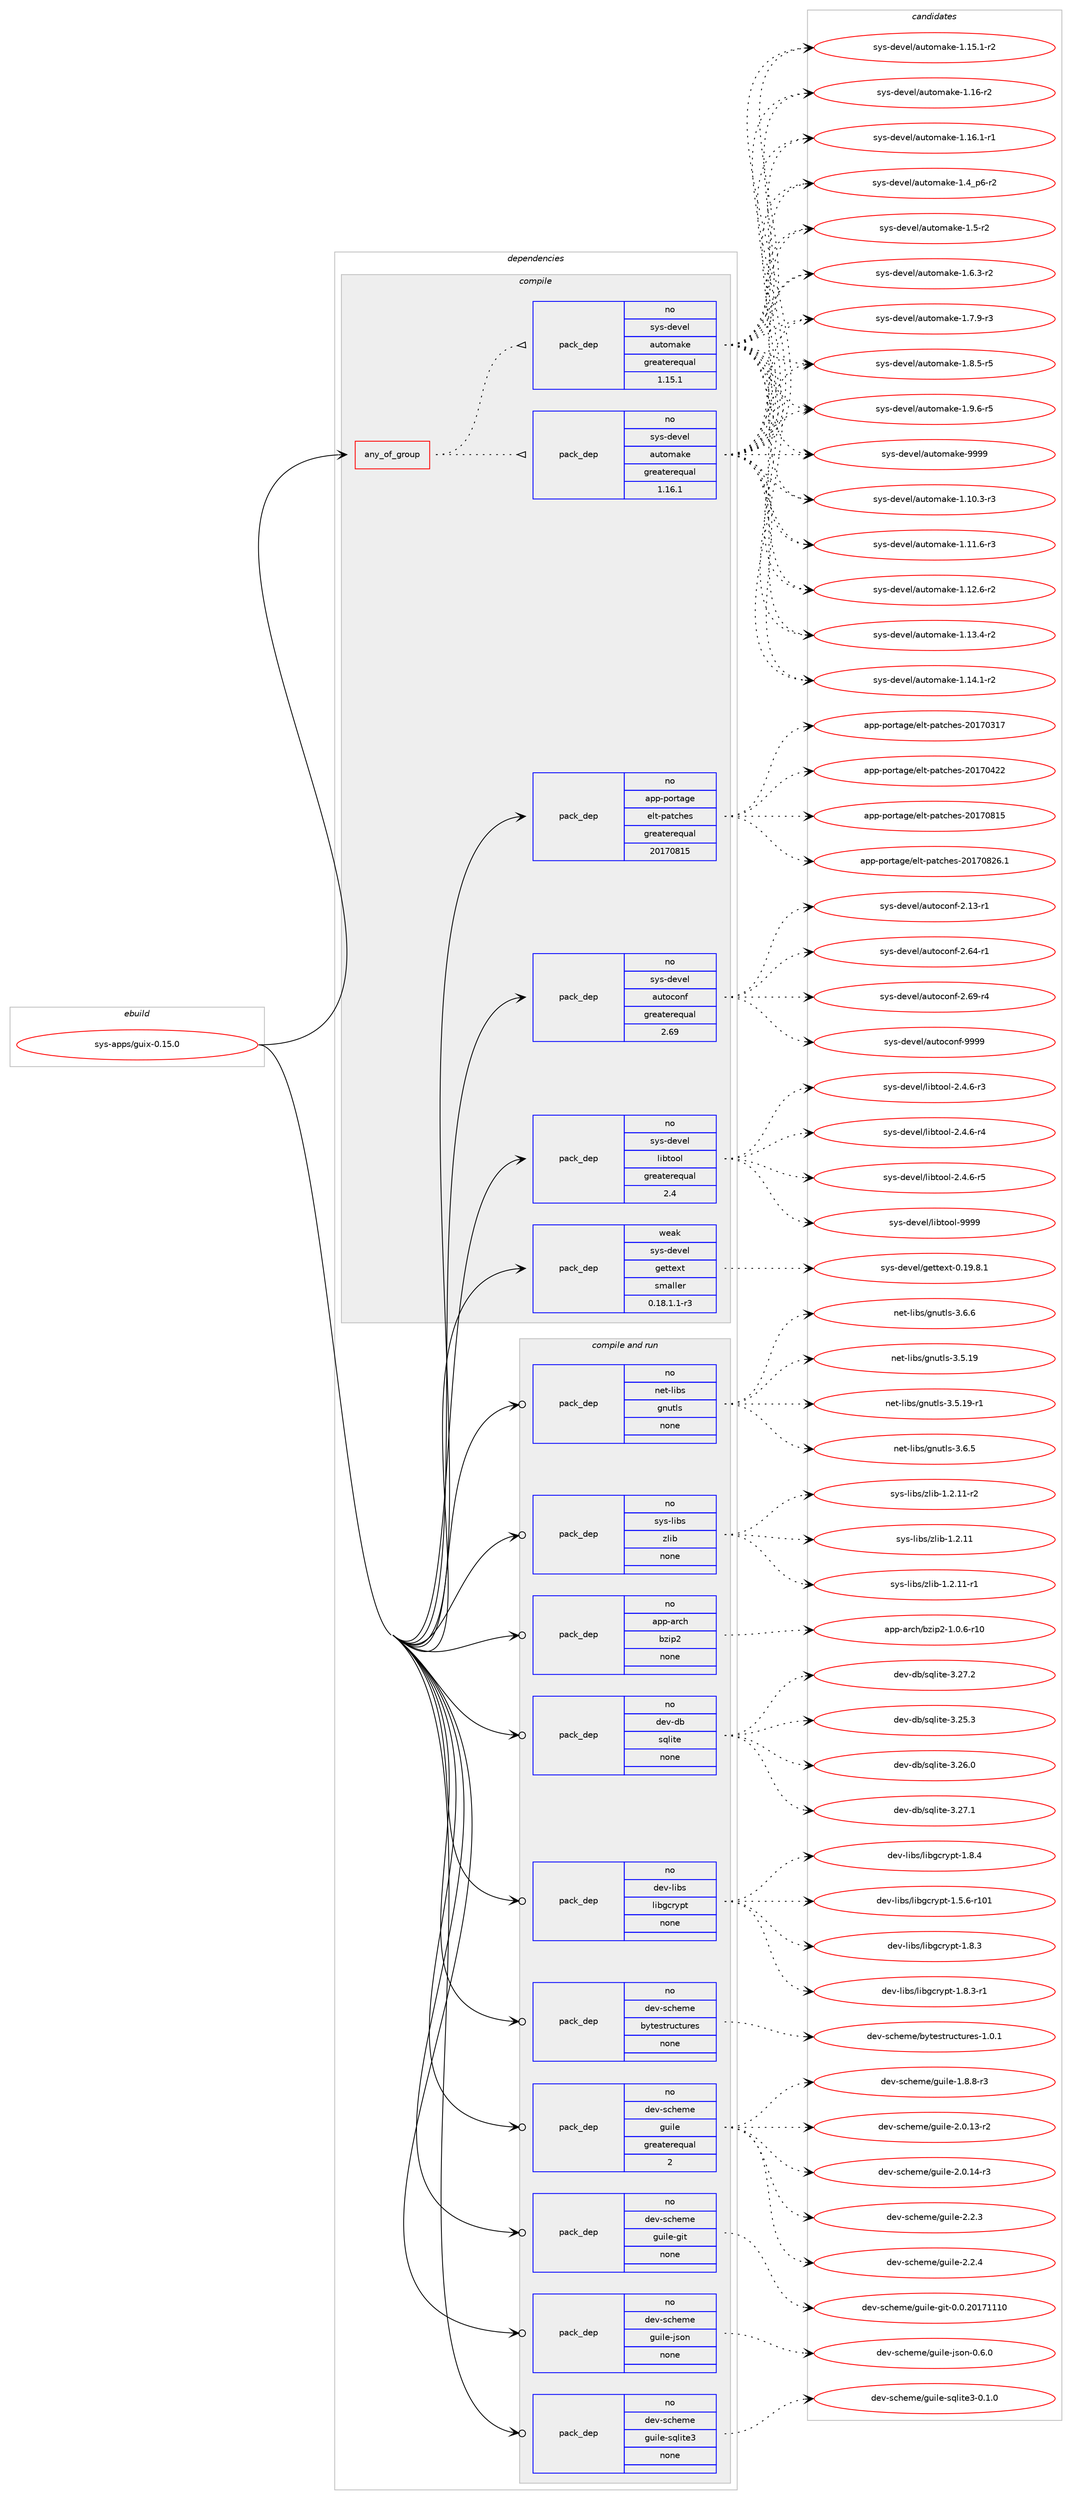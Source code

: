 digraph prolog {

# *************
# Graph options
# *************

newrank=true;
concentrate=true;
compound=true;
graph [rankdir=LR,fontname=Helvetica,fontsize=10,ranksep=1.5];#, ranksep=2.5, nodesep=0.2];
edge  [arrowhead=vee];
node  [fontname=Helvetica,fontsize=10];

# **********
# The ebuild
# **********

subgraph cluster_leftcol {
color=gray;
rank=same;
label=<<i>ebuild</i>>;
id [label="sys-apps/guix-0.15.0", color=red, width=4, href="../sys-apps/guix-0.15.0.svg"];
}

# ****************
# The dependencies
# ****************

subgraph cluster_midcol {
color=gray;
label=<<i>dependencies</i>>;
subgraph cluster_compile {
fillcolor="#eeeeee";
style=filled;
label=<<i>compile</i>>;
subgraph any27108 {
dependency1711417 [label=<<TABLE BORDER="0" CELLBORDER="1" CELLSPACING="0" CELLPADDING="4"><TR><TD CELLPADDING="10">any_of_group</TD></TR></TABLE>>, shape=none, color=red];subgraph pack1227218 {
dependency1711418 [label=<<TABLE BORDER="0" CELLBORDER="1" CELLSPACING="0" CELLPADDING="4" WIDTH="220"><TR><TD ROWSPAN="6" CELLPADDING="30">pack_dep</TD></TR><TR><TD WIDTH="110">no</TD></TR><TR><TD>sys-devel</TD></TR><TR><TD>automake</TD></TR><TR><TD>greaterequal</TD></TR><TR><TD>1.16.1</TD></TR></TABLE>>, shape=none, color=blue];
}
dependency1711417:e -> dependency1711418:w [weight=20,style="dotted",arrowhead="oinv"];
subgraph pack1227219 {
dependency1711419 [label=<<TABLE BORDER="0" CELLBORDER="1" CELLSPACING="0" CELLPADDING="4" WIDTH="220"><TR><TD ROWSPAN="6" CELLPADDING="30">pack_dep</TD></TR><TR><TD WIDTH="110">no</TD></TR><TR><TD>sys-devel</TD></TR><TR><TD>automake</TD></TR><TR><TD>greaterequal</TD></TR><TR><TD>1.15.1</TD></TR></TABLE>>, shape=none, color=blue];
}
dependency1711417:e -> dependency1711419:w [weight=20,style="dotted",arrowhead="oinv"];
}
id:e -> dependency1711417:w [weight=20,style="solid",arrowhead="vee"];
subgraph pack1227220 {
dependency1711420 [label=<<TABLE BORDER="0" CELLBORDER="1" CELLSPACING="0" CELLPADDING="4" WIDTH="220"><TR><TD ROWSPAN="6" CELLPADDING="30">pack_dep</TD></TR><TR><TD WIDTH="110">no</TD></TR><TR><TD>app-portage</TD></TR><TR><TD>elt-patches</TD></TR><TR><TD>greaterequal</TD></TR><TR><TD>20170815</TD></TR></TABLE>>, shape=none, color=blue];
}
id:e -> dependency1711420:w [weight=20,style="solid",arrowhead="vee"];
subgraph pack1227221 {
dependency1711421 [label=<<TABLE BORDER="0" CELLBORDER="1" CELLSPACING="0" CELLPADDING="4" WIDTH="220"><TR><TD ROWSPAN="6" CELLPADDING="30">pack_dep</TD></TR><TR><TD WIDTH="110">no</TD></TR><TR><TD>sys-devel</TD></TR><TR><TD>autoconf</TD></TR><TR><TD>greaterequal</TD></TR><TR><TD>2.69</TD></TR></TABLE>>, shape=none, color=blue];
}
id:e -> dependency1711421:w [weight=20,style="solid",arrowhead="vee"];
subgraph pack1227222 {
dependency1711422 [label=<<TABLE BORDER="0" CELLBORDER="1" CELLSPACING="0" CELLPADDING="4" WIDTH="220"><TR><TD ROWSPAN="6" CELLPADDING="30">pack_dep</TD></TR><TR><TD WIDTH="110">no</TD></TR><TR><TD>sys-devel</TD></TR><TR><TD>libtool</TD></TR><TR><TD>greaterequal</TD></TR><TR><TD>2.4</TD></TR></TABLE>>, shape=none, color=blue];
}
id:e -> dependency1711422:w [weight=20,style="solid",arrowhead="vee"];
subgraph pack1227223 {
dependency1711423 [label=<<TABLE BORDER="0" CELLBORDER="1" CELLSPACING="0" CELLPADDING="4" WIDTH="220"><TR><TD ROWSPAN="6" CELLPADDING="30">pack_dep</TD></TR><TR><TD WIDTH="110">weak</TD></TR><TR><TD>sys-devel</TD></TR><TR><TD>gettext</TD></TR><TR><TD>smaller</TD></TR><TR><TD>0.18.1.1-r3</TD></TR></TABLE>>, shape=none, color=blue];
}
id:e -> dependency1711423:w [weight=20,style="solid",arrowhead="vee"];
}
subgraph cluster_compileandrun {
fillcolor="#eeeeee";
style=filled;
label=<<i>compile and run</i>>;
subgraph pack1227224 {
dependency1711424 [label=<<TABLE BORDER="0" CELLBORDER="1" CELLSPACING="0" CELLPADDING="4" WIDTH="220"><TR><TD ROWSPAN="6" CELLPADDING="30">pack_dep</TD></TR><TR><TD WIDTH="110">no</TD></TR><TR><TD>app-arch</TD></TR><TR><TD>bzip2</TD></TR><TR><TD>none</TD></TR><TR><TD></TD></TR></TABLE>>, shape=none, color=blue];
}
id:e -> dependency1711424:w [weight=20,style="solid",arrowhead="odotvee"];
subgraph pack1227225 {
dependency1711425 [label=<<TABLE BORDER="0" CELLBORDER="1" CELLSPACING="0" CELLPADDING="4" WIDTH="220"><TR><TD ROWSPAN="6" CELLPADDING="30">pack_dep</TD></TR><TR><TD WIDTH="110">no</TD></TR><TR><TD>dev-db</TD></TR><TR><TD>sqlite</TD></TR><TR><TD>none</TD></TR><TR><TD></TD></TR></TABLE>>, shape=none, color=blue];
}
id:e -> dependency1711425:w [weight=20,style="solid",arrowhead="odotvee"];
subgraph pack1227226 {
dependency1711426 [label=<<TABLE BORDER="0" CELLBORDER="1" CELLSPACING="0" CELLPADDING="4" WIDTH="220"><TR><TD ROWSPAN="6" CELLPADDING="30">pack_dep</TD></TR><TR><TD WIDTH="110">no</TD></TR><TR><TD>dev-libs</TD></TR><TR><TD>libgcrypt</TD></TR><TR><TD>none</TD></TR><TR><TD></TD></TR></TABLE>>, shape=none, color=blue];
}
id:e -> dependency1711426:w [weight=20,style="solid",arrowhead="odotvee"];
subgraph pack1227227 {
dependency1711427 [label=<<TABLE BORDER="0" CELLBORDER="1" CELLSPACING="0" CELLPADDING="4" WIDTH="220"><TR><TD ROWSPAN="6" CELLPADDING="30">pack_dep</TD></TR><TR><TD WIDTH="110">no</TD></TR><TR><TD>dev-scheme</TD></TR><TR><TD>bytestructures</TD></TR><TR><TD>none</TD></TR><TR><TD></TD></TR></TABLE>>, shape=none, color=blue];
}
id:e -> dependency1711427:w [weight=20,style="solid",arrowhead="odotvee"];
subgraph pack1227228 {
dependency1711428 [label=<<TABLE BORDER="0" CELLBORDER="1" CELLSPACING="0" CELLPADDING="4" WIDTH="220"><TR><TD ROWSPAN="6" CELLPADDING="30">pack_dep</TD></TR><TR><TD WIDTH="110">no</TD></TR><TR><TD>dev-scheme</TD></TR><TR><TD>guile</TD></TR><TR><TD>greaterequal</TD></TR><TR><TD>2</TD></TR></TABLE>>, shape=none, color=blue];
}
id:e -> dependency1711428:w [weight=20,style="solid",arrowhead="odotvee"];
subgraph pack1227229 {
dependency1711429 [label=<<TABLE BORDER="0" CELLBORDER="1" CELLSPACING="0" CELLPADDING="4" WIDTH="220"><TR><TD ROWSPAN="6" CELLPADDING="30">pack_dep</TD></TR><TR><TD WIDTH="110">no</TD></TR><TR><TD>dev-scheme</TD></TR><TR><TD>guile-git</TD></TR><TR><TD>none</TD></TR><TR><TD></TD></TR></TABLE>>, shape=none, color=blue];
}
id:e -> dependency1711429:w [weight=20,style="solid",arrowhead="odotvee"];
subgraph pack1227230 {
dependency1711430 [label=<<TABLE BORDER="0" CELLBORDER="1" CELLSPACING="0" CELLPADDING="4" WIDTH="220"><TR><TD ROWSPAN="6" CELLPADDING="30">pack_dep</TD></TR><TR><TD WIDTH="110">no</TD></TR><TR><TD>dev-scheme</TD></TR><TR><TD>guile-json</TD></TR><TR><TD>none</TD></TR><TR><TD></TD></TR></TABLE>>, shape=none, color=blue];
}
id:e -> dependency1711430:w [weight=20,style="solid",arrowhead="odotvee"];
subgraph pack1227231 {
dependency1711431 [label=<<TABLE BORDER="0" CELLBORDER="1" CELLSPACING="0" CELLPADDING="4" WIDTH="220"><TR><TD ROWSPAN="6" CELLPADDING="30">pack_dep</TD></TR><TR><TD WIDTH="110">no</TD></TR><TR><TD>dev-scheme</TD></TR><TR><TD>guile-sqlite3</TD></TR><TR><TD>none</TD></TR><TR><TD></TD></TR></TABLE>>, shape=none, color=blue];
}
id:e -> dependency1711431:w [weight=20,style="solid",arrowhead="odotvee"];
subgraph pack1227232 {
dependency1711432 [label=<<TABLE BORDER="0" CELLBORDER="1" CELLSPACING="0" CELLPADDING="4" WIDTH="220"><TR><TD ROWSPAN="6" CELLPADDING="30">pack_dep</TD></TR><TR><TD WIDTH="110">no</TD></TR><TR><TD>net-libs</TD></TR><TR><TD>gnutls</TD></TR><TR><TD>none</TD></TR><TR><TD></TD></TR></TABLE>>, shape=none, color=blue];
}
id:e -> dependency1711432:w [weight=20,style="solid",arrowhead="odotvee"];
subgraph pack1227233 {
dependency1711433 [label=<<TABLE BORDER="0" CELLBORDER="1" CELLSPACING="0" CELLPADDING="4" WIDTH="220"><TR><TD ROWSPAN="6" CELLPADDING="30">pack_dep</TD></TR><TR><TD WIDTH="110">no</TD></TR><TR><TD>sys-libs</TD></TR><TR><TD>zlib</TD></TR><TR><TD>none</TD></TR><TR><TD></TD></TR></TABLE>>, shape=none, color=blue];
}
id:e -> dependency1711433:w [weight=20,style="solid",arrowhead="odotvee"];
}
subgraph cluster_run {
fillcolor="#eeeeee";
style=filled;
label=<<i>run</i>>;
}
}

# **************
# The candidates
# **************

subgraph cluster_choices {
rank=same;
color=gray;
label=<<i>candidates</i>>;

subgraph choice1227218 {
color=black;
nodesep=1;
choice11512111545100101118101108479711711611110997107101454946494846514511451 [label="sys-devel/automake-1.10.3-r3", color=red, width=4,href="../sys-devel/automake-1.10.3-r3.svg"];
choice11512111545100101118101108479711711611110997107101454946494946544511451 [label="sys-devel/automake-1.11.6-r3", color=red, width=4,href="../sys-devel/automake-1.11.6-r3.svg"];
choice11512111545100101118101108479711711611110997107101454946495046544511450 [label="sys-devel/automake-1.12.6-r2", color=red, width=4,href="../sys-devel/automake-1.12.6-r2.svg"];
choice11512111545100101118101108479711711611110997107101454946495146524511450 [label="sys-devel/automake-1.13.4-r2", color=red, width=4,href="../sys-devel/automake-1.13.4-r2.svg"];
choice11512111545100101118101108479711711611110997107101454946495246494511450 [label="sys-devel/automake-1.14.1-r2", color=red, width=4,href="../sys-devel/automake-1.14.1-r2.svg"];
choice11512111545100101118101108479711711611110997107101454946495346494511450 [label="sys-devel/automake-1.15.1-r2", color=red, width=4,href="../sys-devel/automake-1.15.1-r2.svg"];
choice1151211154510010111810110847971171161111099710710145494649544511450 [label="sys-devel/automake-1.16-r2", color=red, width=4,href="../sys-devel/automake-1.16-r2.svg"];
choice11512111545100101118101108479711711611110997107101454946495446494511449 [label="sys-devel/automake-1.16.1-r1", color=red, width=4,href="../sys-devel/automake-1.16.1-r1.svg"];
choice115121115451001011181011084797117116111109971071014549465295112544511450 [label="sys-devel/automake-1.4_p6-r2", color=red, width=4,href="../sys-devel/automake-1.4_p6-r2.svg"];
choice11512111545100101118101108479711711611110997107101454946534511450 [label="sys-devel/automake-1.5-r2", color=red, width=4,href="../sys-devel/automake-1.5-r2.svg"];
choice115121115451001011181011084797117116111109971071014549465446514511450 [label="sys-devel/automake-1.6.3-r2", color=red, width=4,href="../sys-devel/automake-1.6.3-r2.svg"];
choice115121115451001011181011084797117116111109971071014549465546574511451 [label="sys-devel/automake-1.7.9-r3", color=red, width=4,href="../sys-devel/automake-1.7.9-r3.svg"];
choice115121115451001011181011084797117116111109971071014549465646534511453 [label="sys-devel/automake-1.8.5-r5", color=red, width=4,href="../sys-devel/automake-1.8.5-r5.svg"];
choice115121115451001011181011084797117116111109971071014549465746544511453 [label="sys-devel/automake-1.9.6-r5", color=red, width=4,href="../sys-devel/automake-1.9.6-r5.svg"];
choice115121115451001011181011084797117116111109971071014557575757 [label="sys-devel/automake-9999", color=red, width=4,href="../sys-devel/automake-9999.svg"];
dependency1711418:e -> choice11512111545100101118101108479711711611110997107101454946494846514511451:w [style=dotted,weight="100"];
dependency1711418:e -> choice11512111545100101118101108479711711611110997107101454946494946544511451:w [style=dotted,weight="100"];
dependency1711418:e -> choice11512111545100101118101108479711711611110997107101454946495046544511450:w [style=dotted,weight="100"];
dependency1711418:e -> choice11512111545100101118101108479711711611110997107101454946495146524511450:w [style=dotted,weight="100"];
dependency1711418:e -> choice11512111545100101118101108479711711611110997107101454946495246494511450:w [style=dotted,weight="100"];
dependency1711418:e -> choice11512111545100101118101108479711711611110997107101454946495346494511450:w [style=dotted,weight="100"];
dependency1711418:e -> choice1151211154510010111810110847971171161111099710710145494649544511450:w [style=dotted,weight="100"];
dependency1711418:e -> choice11512111545100101118101108479711711611110997107101454946495446494511449:w [style=dotted,weight="100"];
dependency1711418:e -> choice115121115451001011181011084797117116111109971071014549465295112544511450:w [style=dotted,weight="100"];
dependency1711418:e -> choice11512111545100101118101108479711711611110997107101454946534511450:w [style=dotted,weight="100"];
dependency1711418:e -> choice115121115451001011181011084797117116111109971071014549465446514511450:w [style=dotted,weight="100"];
dependency1711418:e -> choice115121115451001011181011084797117116111109971071014549465546574511451:w [style=dotted,weight="100"];
dependency1711418:e -> choice115121115451001011181011084797117116111109971071014549465646534511453:w [style=dotted,weight="100"];
dependency1711418:e -> choice115121115451001011181011084797117116111109971071014549465746544511453:w [style=dotted,weight="100"];
dependency1711418:e -> choice115121115451001011181011084797117116111109971071014557575757:w [style=dotted,weight="100"];
}
subgraph choice1227219 {
color=black;
nodesep=1;
choice11512111545100101118101108479711711611110997107101454946494846514511451 [label="sys-devel/automake-1.10.3-r3", color=red, width=4,href="../sys-devel/automake-1.10.3-r3.svg"];
choice11512111545100101118101108479711711611110997107101454946494946544511451 [label="sys-devel/automake-1.11.6-r3", color=red, width=4,href="../sys-devel/automake-1.11.6-r3.svg"];
choice11512111545100101118101108479711711611110997107101454946495046544511450 [label="sys-devel/automake-1.12.6-r2", color=red, width=4,href="../sys-devel/automake-1.12.6-r2.svg"];
choice11512111545100101118101108479711711611110997107101454946495146524511450 [label="sys-devel/automake-1.13.4-r2", color=red, width=4,href="../sys-devel/automake-1.13.4-r2.svg"];
choice11512111545100101118101108479711711611110997107101454946495246494511450 [label="sys-devel/automake-1.14.1-r2", color=red, width=4,href="../sys-devel/automake-1.14.1-r2.svg"];
choice11512111545100101118101108479711711611110997107101454946495346494511450 [label="sys-devel/automake-1.15.1-r2", color=red, width=4,href="../sys-devel/automake-1.15.1-r2.svg"];
choice1151211154510010111810110847971171161111099710710145494649544511450 [label="sys-devel/automake-1.16-r2", color=red, width=4,href="../sys-devel/automake-1.16-r2.svg"];
choice11512111545100101118101108479711711611110997107101454946495446494511449 [label="sys-devel/automake-1.16.1-r1", color=red, width=4,href="../sys-devel/automake-1.16.1-r1.svg"];
choice115121115451001011181011084797117116111109971071014549465295112544511450 [label="sys-devel/automake-1.4_p6-r2", color=red, width=4,href="../sys-devel/automake-1.4_p6-r2.svg"];
choice11512111545100101118101108479711711611110997107101454946534511450 [label="sys-devel/automake-1.5-r2", color=red, width=4,href="../sys-devel/automake-1.5-r2.svg"];
choice115121115451001011181011084797117116111109971071014549465446514511450 [label="sys-devel/automake-1.6.3-r2", color=red, width=4,href="../sys-devel/automake-1.6.3-r2.svg"];
choice115121115451001011181011084797117116111109971071014549465546574511451 [label="sys-devel/automake-1.7.9-r3", color=red, width=4,href="../sys-devel/automake-1.7.9-r3.svg"];
choice115121115451001011181011084797117116111109971071014549465646534511453 [label="sys-devel/automake-1.8.5-r5", color=red, width=4,href="../sys-devel/automake-1.8.5-r5.svg"];
choice115121115451001011181011084797117116111109971071014549465746544511453 [label="sys-devel/automake-1.9.6-r5", color=red, width=4,href="../sys-devel/automake-1.9.6-r5.svg"];
choice115121115451001011181011084797117116111109971071014557575757 [label="sys-devel/automake-9999", color=red, width=4,href="../sys-devel/automake-9999.svg"];
dependency1711419:e -> choice11512111545100101118101108479711711611110997107101454946494846514511451:w [style=dotted,weight="100"];
dependency1711419:e -> choice11512111545100101118101108479711711611110997107101454946494946544511451:w [style=dotted,weight="100"];
dependency1711419:e -> choice11512111545100101118101108479711711611110997107101454946495046544511450:w [style=dotted,weight="100"];
dependency1711419:e -> choice11512111545100101118101108479711711611110997107101454946495146524511450:w [style=dotted,weight="100"];
dependency1711419:e -> choice11512111545100101118101108479711711611110997107101454946495246494511450:w [style=dotted,weight="100"];
dependency1711419:e -> choice11512111545100101118101108479711711611110997107101454946495346494511450:w [style=dotted,weight="100"];
dependency1711419:e -> choice1151211154510010111810110847971171161111099710710145494649544511450:w [style=dotted,weight="100"];
dependency1711419:e -> choice11512111545100101118101108479711711611110997107101454946495446494511449:w [style=dotted,weight="100"];
dependency1711419:e -> choice115121115451001011181011084797117116111109971071014549465295112544511450:w [style=dotted,weight="100"];
dependency1711419:e -> choice11512111545100101118101108479711711611110997107101454946534511450:w [style=dotted,weight="100"];
dependency1711419:e -> choice115121115451001011181011084797117116111109971071014549465446514511450:w [style=dotted,weight="100"];
dependency1711419:e -> choice115121115451001011181011084797117116111109971071014549465546574511451:w [style=dotted,weight="100"];
dependency1711419:e -> choice115121115451001011181011084797117116111109971071014549465646534511453:w [style=dotted,weight="100"];
dependency1711419:e -> choice115121115451001011181011084797117116111109971071014549465746544511453:w [style=dotted,weight="100"];
dependency1711419:e -> choice115121115451001011181011084797117116111109971071014557575757:w [style=dotted,weight="100"];
}
subgraph choice1227220 {
color=black;
nodesep=1;
choice97112112451121111141169710310147101108116451129711699104101115455048495548514955 [label="app-portage/elt-patches-20170317", color=red, width=4,href="../app-portage/elt-patches-20170317.svg"];
choice97112112451121111141169710310147101108116451129711699104101115455048495548525050 [label="app-portage/elt-patches-20170422", color=red, width=4,href="../app-portage/elt-patches-20170422.svg"];
choice97112112451121111141169710310147101108116451129711699104101115455048495548564953 [label="app-portage/elt-patches-20170815", color=red, width=4,href="../app-portage/elt-patches-20170815.svg"];
choice971121124511211111411697103101471011081164511297116991041011154550484955485650544649 [label="app-portage/elt-patches-20170826.1", color=red, width=4,href="../app-portage/elt-patches-20170826.1.svg"];
dependency1711420:e -> choice97112112451121111141169710310147101108116451129711699104101115455048495548514955:w [style=dotted,weight="100"];
dependency1711420:e -> choice97112112451121111141169710310147101108116451129711699104101115455048495548525050:w [style=dotted,weight="100"];
dependency1711420:e -> choice97112112451121111141169710310147101108116451129711699104101115455048495548564953:w [style=dotted,weight="100"];
dependency1711420:e -> choice971121124511211111411697103101471011081164511297116991041011154550484955485650544649:w [style=dotted,weight="100"];
}
subgraph choice1227221 {
color=black;
nodesep=1;
choice1151211154510010111810110847971171161119911111010245504649514511449 [label="sys-devel/autoconf-2.13-r1", color=red, width=4,href="../sys-devel/autoconf-2.13-r1.svg"];
choice1151211154510010111810110847971171161119911111010245504654524511449 [label="sys-devel/autoconf-2.64-r1", color=red, width=4,href="../sys-devel/autoconf-2.64-r1.svg"];
choice1151211154510010111810110847971171161119911111010245504654574511452 [label="sys-devel/autoconf-2.69-r4", color=red, width=4,href="../sys-devel/autoconf-2.69-r4.svg"];
choice115121115451001011181011084797117116111991111101024557575757 [label="sys-devel/autoconf-9999", color=red, width=4,href="../sys-devel/autoconf-9999.svg"];
dependency1711421:e -> choice1151211154510010111810110847971171161119911111010245504649514511449:w [style=dotted,weight="100"];
dependency1711421:e -> choice1151211154510010111810110847971171161119911111010245504654524511449:w [style=dotted,weight="100"];
dependency1711421:e -> choice1151211154510010111810110847971171161119911111010245504654574511452:w [style=dotted,weight="100"];
dependency1711421:e -> choice115121115451001011181011084797117116111991111101024557575757:w [style=dotted,weight="100"];
}
subgraph choice1227222 {
color=black;
nodesep=1;
choice1151211154510010111810110847108105981161111111084550465246544511451 [label="sys-devel/libtool-2.4.6-r3", color=red, width=4,href="../sys-devel/libtool-2.4.6-r3.svg"];
choice1151211154510010111810110847108105981161111111084550465246544511452 [label="sys-devel/libtool-2.4.6-r4", color=red, width=4,href="../sys-devel/libtool-2.4.6-r4.svg"];
choice1151211154510010111810110847108105981161111111084550465246544511453 [label="sys-devel/libtool-2.4.6-r5", color=red, width=4,href="../sys-devel/libtool-2.4.6-r5.svg"];
choice1151211154510010111810110847108105981161111111084557575757 [label="sys-devel/libtool-9999", color=red, width=4,href="../sys-devel/libtool-9999.svg"];
dependency1711422:e -> choice1151211154510010111810110847108105981161111111084550465246544511451:w [style=dotted,weight="100"];
dependency1711422:e -> choice1151211154510010111810110847108105981161111111084550465246544511452:w [style=dotted,weight="100"];
dependency1711422:e -> choice1151211154510010111810110847108105981161111111084550465246544511453:w [style=dotted,weight="100"];
dependency1711422:e -> choice1151211154510010111810110847108105981161111111084557575757:w [style=dotted,weight="100"];
}
subgraph choice1227223 {
color=black;
nodesep=1;
choice1151211154510010111810110847103101116116101120116454846495746564649 [label="sys-devel/gettext-0.19.8.1", color=red, width=4,href="../sys-devel/gettext-0.19.8.1.svg"];
dependency1711423:e -> choice1151211154510010111810110847103101116116101120116454846495746564649:w [style=dotted,weight="100"];
}
subgraph choice1227224 {
color=black;
nodesep=1;
choice97112112459711499104479812210511250454946484654451144948 [label="app-arch/bzip2-1.0.6-r10", color=red, width=4,href="../app-arch/bzip2-1.0.6-r10.svg"];
dependency1711424:e -> choice97112112459711499104479812210511250454946484654451144948:w [style=dotted,weight="100"];
}
subgraph choice1227225 {
color=black;
nodesep=1;
choice10010111845100984711511310810511610145514650534651 [label="dev-db/sqlite-3.25.3", color=red, width=4,href="../dev-db/sqlite-3.25.3.svg"];
choice10010111845100984711511310810511610145514650544648 [label="dev-db/sqlite-3.26.0", color=red, width=4,href="../dev-db/sqlite-3.26.0.svg"];
choice10010111845100984711511310810511610145514650554649 [label="dev-db/sqlite-3.27.1", color=red, width=4,href="../dev-db/sqlite-3.27.1.svg"];
choice10010111845100984711511310810511610145514650554650 [label="dev-db/sqlite-3.27.2", color=red, width=4,href="../dev-db/sqlite-3.27.2.svg"];
dependency1711425:e -> choice10010111845100984711511310810511610145514650534651:w [style=dotted,weight="100"];
dependency1711425:e -> choice10010111845100984711511310810511610145514650544648:w [style=dotted,weight="100"];
dependency1711425:e -> choice10010111845100984711511310810511610145514650554649:w [style=dotted,weight="100"];
dependency1711425:e -> choice10010111845100984711511310810511610145514650554650:w [style=dotted,weight="100"];
}
subgraph choice1227226 {
color=black;
nodesep=1;
choice100101118451081059811547108105981039911412111211645494653465445114494849 [label="dev-libs/libgcrypt-1.5.6-r101", color=red, width=4,href="../dev-libs/libgcrypt-1.5.6-r101.svg"];
choice1001011184510810598115471081059810399114121112116454946564651 [label="dev-libs/libgcrypt-1.8.3", color=red, width=4,href="../dev-libs/libgcrypt-1.8.3.svg"];
choice10010111845108105981154710810598103991141211121164549465646514511449 [label="dev-libs/libgcrypt-1.8.3-r1", color=red, width=4,href="../dev-libs/libgcrypt-1.8.3-r1.svg"];
choice1001011184510810598115471081059810399114121112116454946564652 [label="dev-libs/libgcrypt-1.8.4", color=red, width=4,href="../dev-libs/libgcrypt-1.8.4.svg"];
dependency1711426:e -> choice100101118451081059811547108105981039911412111211645494653465445114494849:w [style=dotted,weight="100"];
dependency1711426:e -> choice1001011184510810598115471081059810399114121112116454946564651:w [style=dotted,weight="100"];
dependency1711426:e -> choice10010111845108105981154710810598103991141211121164549465646514511449:w [style=dotted,weight="100"];
dependency1711426:e -> choice1001011184510810598115471081059810399114121112116454946564652:w [style=dotted,weight="100"];
}
subgraph choice1227227 {
color=black;
nodesep=1;
choice1001011184511599104101109101479812111610111511611411799116117114101115454946484649 [label="dev-scheme/bytestructures-1.0.1", color=red, width=4,href="../dev-scheme/bytestructures-1.0.1.svg"];
dependency1711427:e -> choice1001011184511599104101109101479812111610111511611411799116117114101115454946484649:w [style=dotted,weight="100"];
}
subgraph choice1227228 {
color=black;
nodesep=1;
choice1001011184511599104101109101471031171051081014549465646564511451 [label="dev-scheme/guile-1.8.8-r3", color=red, width=4,href="../dev-scheme/guile-1.8.8-r3.svg"];
choice100101118451159910410110910147103117105108101455046484649514511450 [label="dev-scheme/guile-2.0.13-r2", color=red, width=4,href="../dev-scheme/guile-2.0.13-r2.svg"];
choice100101118451159910410110910147103117105108101455046484649524511451 [label="dev-scheme/guile-2.0.14-r3", color=red, width=4,href="../dev-scheme/guile-2.0.14-r3.svg"];
choice100101118451159910410110910147103117105108101455046504651 [label="dev-scheme/guile-2.2.3", color=red, width=4,href="../dev-scheme/guile-2.2.3.svg"];
choice100101118451159910410110910147103117105108101455046504652 [label="dev-scheme/guile-2.2.4", color=red, width=4,href="../dev-scheme/guile-2.2.4.svg"];
dependency1711428:e -> choice1001011184511599104101109101471031171051081014549465646564511451:w [style=dotted,weight="100"];
dependency1711428:e -> choice100101118451159910410110910147103117105108101455046484649514511450:w [style=dotted,weight="100"];
dependency1711428:e -> choice100101118451159910410110910147103117105108101455046484649524511451:w [style=dotted,weight="100"];
dependency1711428:e -> choice100101118451159910410110910147103117105108101455046504651:w [style=dotted,weight="100"];
dependency1711428:e -> choice100101118451159910410110910147103117105108101455046504652:w [style=dotted,weight="100"];
}
subgraph choice1227229 {
color=black;
nodesep=1;
choice1001011184511599104101109101471031171051081014510310511645484648465048495549494948 [label="dev-scheme/guile-git-0.0.20171110", color=red, width=4,href="../dev-scheme/guile-git-0.0.20171110.svg"];
dependency1711429:e -> choice1001011184511599104101109101471031171051081014510310511645484648465048495549494948:w [style=dotted,weight="100"];
}
subgraph choice1227230 {
color=black;
nodesep=1;
choice10010111845115991041011091014710311710510810145106115111110454846544648 [label="dev-scheme/guile-json-0.6.0", color=red, width=4,href="../dev-scheme/guile-json-0.6.0.svg"];
dependency1711430:e -> choice10010111845115991041011091014710311710510810145106115111110454846544648:w [style=dotted,weight="100"];
}
subgraph choice1227231 {
color=black;
nodesep=1;
choice1001011184511599104101109101471031171051081014511511310810511610151454846494648 [label="dev-scheme/guile-sqlite3-0.1.0", color=red, width=4,href="../dev-scheme/guile-sqlite3-0.1.0.svg"];
dependency1711431:e -> choice1001011184511599104101109101471031171051081014511511310810511610151454846494648:w [style=dotted,weight="100"];
}
subgraph choice1227232 {
color=black;
nodesep=1;
choice11010111645108105981154710311011711610811545514653464957 [label="net-libs/gnutls-3.5.19", color=red, width=4,href="../net-libs/gnutls-3.5.19.svg"];
choice110101116451081059811547103110117116108115455146534649574511449 [label="net-libs/gnutls-3.5.19-r1", color=red, width=4,href="../net-libs/gnutls-3.5.19-r1.svg"];
choice110101116451081059811547103110117116108115455146544653 [label="net-libs/gnutls-3.6.5", color=red, width=4,href="../net-libs/gnutls-3.6.5.svg"];
choice110101116451081059811547103110117116108115455146544654 [label="net-libs/gnutls-3.6.6", color=red, width=4,href="../net-libs/gnutls-3.6.6.svg"];
dependency1711432:e -> choice11010111645108105981154710311011711610811545514653464957:w [style=dotted,weight="100"];
dependency1711432:e -> choice110101116451081059811547103110117116108115455146534649574511449:w [style=dotted,weight="100"];
dependency1711432:e -> choice110101116451081059811547103110117116108115455146544653:w [style=dotted,weight="100"];
dependency1711432:e -> choice110101116451081059811547103110117116108115455146544654:w [style=dotted,weight="100"];
}
subgraph choice1227233 {
color=black;
nodesep=1;
choice1151211154510810598115471221081059845494650464949 [label="sys-libs/zlib-1.2.11", color=red, width=4,href="../sys-libs/zlib-1.2.11.svg"];
choice11512111545108105981154712210810598454946504649494511449 [label="sys-libs/zlib-1.2.11-r1", color=red, width=4,href="../sys-libs/zlib-1.2.11-r1.svg"];
choice11512111545108105981154712210810598454946504649494511450 [label="sys-libs/zlib-1.2.11-r2", color=red, width=4,href="../sys-libs/zlib-1.2.11-r2.svg"];
dependency1711433:e -> choice1151211154510810598115471221081059845494650464949:w [style=dotted,weight="100"];
dependency1711433:e -> choice11512111545108105981154712210810598454946504649494511449:w [style=dotted,weight="100"];
dependency1711433:e -> choice11512111545108105981154712210810598454946504649494511450:w [style=dotted,weight="100"];
}
}

}
